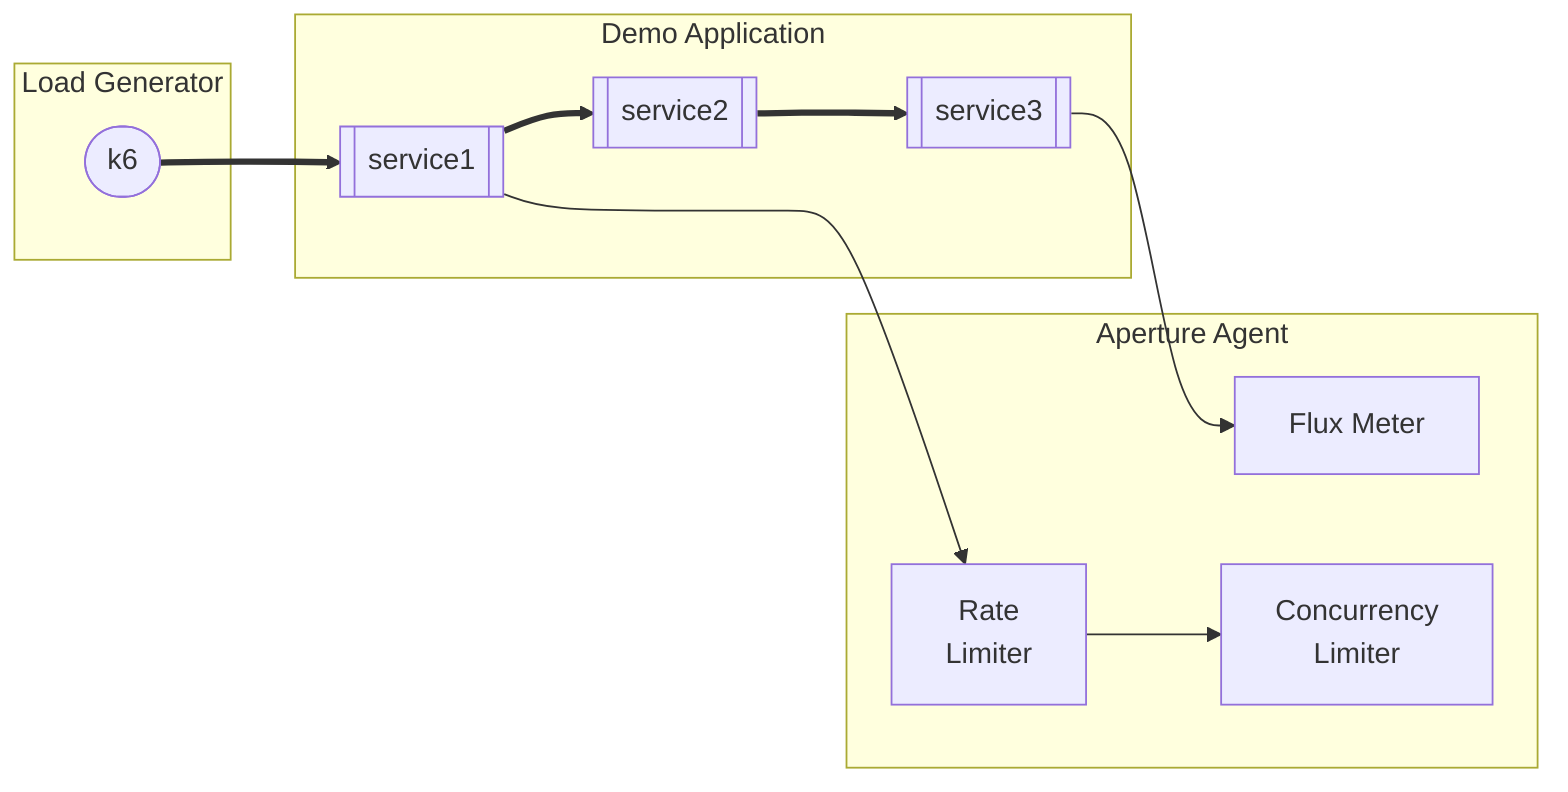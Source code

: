 flowchart LR
  subgraph loadgen [Load Generator]
    direction LR
    k6([k6])
  end
  subgraph demoapp [Demo Application]
    direction LR
    s1[[service1]]
    s2[[service2]]
    s3[[service3]]
    s1 ==> s2 ==> s3
  end
  subgraph agent [Aperture Agent]
    direction TB
    f1[Flux Meter]
    r1[Rate</br>Limiter]
    c1[Concurrency</br>Limiter]
  end
  k6 ==> s1
  s3 --> f1
  s1 --> r1 --> c1